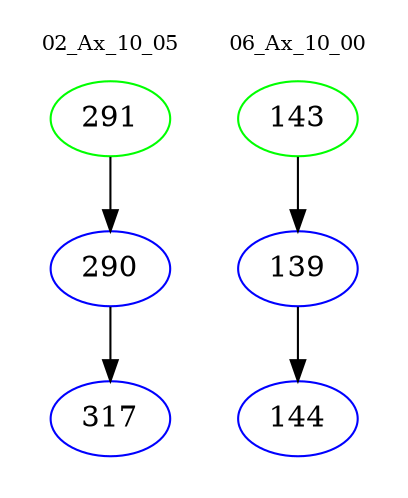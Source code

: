digraph{
subgraph cluster_0 {
color = white
label = "02_Ax_10_05";
fontsize=10;
T0_291 [label="291", color="green"]
T0_291 -> T0_290 [color="black"]
T0_290 [label="290", color="blue"]
T0_290 -> T0_317 [color="black"]
T0_317 [label="317", color="blue"]
}
subgraph cluster_1 {
color = white
label = "06_Ax_10_00";
fontsize=10;
T1_143 [label="143", color="green"]
T1_143 -> T1_139 [color="black"]
T1_139 [label="139", color="blue"]
T1_139 -> T1_144 [color="black"]
T1_144 [label="144", color="blue"]
}
}
